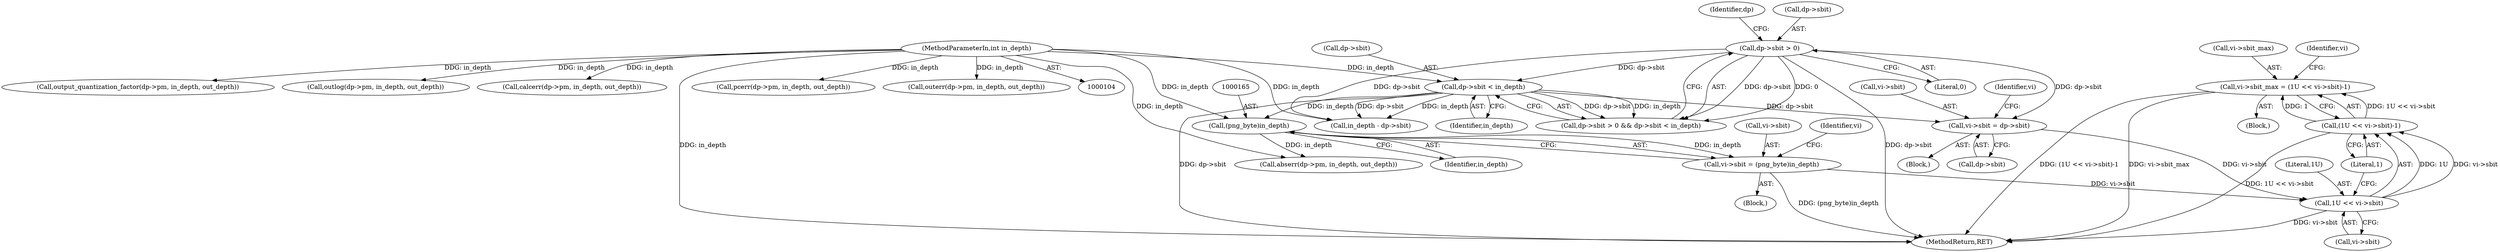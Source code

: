 digraph "0_Android_9d4853418ab2f754c2b63e091c29c5529b8b86ca_92@pointer" {
"1000172" [label="(Call,vi->sbit_max = (1U << vi->sbit)-1)"];
"1000176" [label="(Call,(1U << vi->sbit)-1)"];
"1000177" [label="(Call,1U << vi->sbit)"];
"1000142" [label="(Call,vi->sbit = dp->sbit)"];
"1000131" [label="(Call,dp->sbit > 0)"];
"1000136" [label="(Call,dp->sbit < in_depth)"];
"1000108" [label="(MethodParameterIn,int in_depth)"];
"1000160" [label="(Call,vi->sbit = (png_byte)in_depth)"];
"1000164" [label="(Call,(png_byte)in_depth)"];
"1000274" [label="(Call,output_quantization_factor(dp->pm, in_depth, out_depth))"];
"1000161" [label="(Call,vi->sbit)"];
"1000178" [label="(Literal,1U)"];
"1000143" [label="(Call,vi->sbit)"];
"1000131" [label="(Call,dp->sbit > 0)"];
"1000136" [label="(Call,dp->sbit < in_depth)"];
"1000160" [label="(Call,vi->sbit = (png_byte)in_depth)"];
"1000108" [label="(MethodParameterIn,int in_depth)"];
"1000169" [label="(Identifier,vi)"];
"1000164" [label="(Call,(png_byte)in_depth)"];
"1000182" [label="(Literal,1)"];
"1000166" [label="(Identifier,in_depth)"];
"1000142" [label="(Call,vi->sbit = dp->sbit)"];
"1000153" [label="(Call,in_depth - dp->sbit)"];
"1000297" [label="(Call,outlog(dp->pm, in_depth, out_depth))"];
"1000141" [label="(Block,)"];
"1000135" [label="(Literal,0)"];
"1000110" [label="(Block,)"];
"1000254" [label="(Call,calcerr(dp->pm, in_depth, out_depth))"];
"1000179" [label="(Call,vi->sbit)"];
"1000173" [label="(Call,vi->sbit_max)"];
"1000234" [label="(Call,abserr(dp->pm, in_depth, out_depth))"];
"1000137" [label="(Call,dp->sbit)"];
"1000159" [label="(Block,)"];
"1000176" [label="(Call,(1U << vi->sbit)-1)"];
"1000244" [label="(Call,pcerr(dp->pm, in_depth, out_depth))"];
"1000525" [label="(MethodReturn,RET)"];
"1000140" [label="(Identifier,in_depth)"];
"1000185" [label="(Identifier,vi)"];
"1000138" [label="(Identifier,dp)"];
"1000146" [label="(Call,dp->sbit)"];
"1000264" [label="(Call,outerr(dp->pm, in_depth, out_depth))"];
"1000151" [label="(Identifier,vi)"];
"1000172" [label="(Call,vi->sbit_max = (1U << vi->sbit)-1)"];
"1000177" [label="(Call,1U << vi->sbit)"];
"1000130" [label="(Call,dp->sbit > 0 && dp->sbit < in_depth)"];
"1000132" [label="(Call,dp->sbit)"];
"1000172" -> "1000110"  [label="AST: "];
"1000172" -> "1000176"  [label="CFG: "];
"1000173" -> "1000172"  [label="AST: "];
"1000176" -> "1000172"  [label="AST: "];
"1000185" -> "1000172"  [label="CFG: "];
"1000172" -> "1000525"  [label="DDG: (1U << vi->sbit)-1"];
"1000172" -> "1000525"  [label="DDG: vi->sbit_max"];
"1000176" -> "1000172"  [label="DDG: 1U << vi->sbit"];
"1000176" -> "1000172"  [label="DDG: 1"];
"1000176" -> "1000182"  [label="CFG: "];
"1000177" -> "1000176"  [label="AST: "];
"1000182" -> "1000176"  [label="AST: "];
"1000176" -> "1000525"  [label="DDG: 1U << vi->sbit"];
"1000177" -> "1000176"  [label="DDG: 1U"];
"1000177" -> "1000176"  [label="DDG: vi->sbit"];
"1000177" -> "1000179"  [label="CFG: "];
"1000178" -> "1000177"  [label="AST: "];
"1000179" -> "1000177"  [label="AST: "];
"1000182" -> "1000177"  [label="CFG: "];
"1000177" -> "1000525"  [label="DDG: vi->sbit"];
"1000142" -> "1000177"  [label="DDG: vi->sbit"];
"1000160" -> "1000177"  [label="DDG: vi->sbit"];
"1000142" -> "1000141"  [label="AST: "];
"1000142" -> "1000146"  [label="CFG: "];
"1000143" -> "1000142"  [label="AST: "];
"1000146" -> "1000142"  [label="AST: "];
"1000151" -> "1000142"  [label="CFG: "];
"1000131" -> "1000142"  [label="DDG: dp->sbit"];
"1000136" -> "1000142"  [label="DDG: dp->sbit"];
"1000131" -> "1000130"  [label="AST: "];
"1000131" -> "1000135"  [label="CFG: "];
"1000132" -> "1000131"  [label="AST: "];
"1000135" -> "1000131"  [label="AST: "];
"1000138" -> "1000131"  [label="CFG: "];
"1000130" -> "1000131"  [label="CFG: "];
"1000131" -> "1000525"  [label="DDG: dp->sbit"];
"1000131" -> "1000130"  [label="DDG: dp->sbit"];
"1000131" -> "1000130"  [label="DDG: 0"];
"1000131" -> "1000136"  [label="DDG: dp->sbit"];
"1000131" -> "1000153"  [label="DDG: dp->sbit"];
"1000136" -> "1000130"  [label="AST: "];
"1000136" -> "1000140"  [label="CFG: "];
"1000137" -> "1000136"  [label="AST: "];
"1000140" -> "1000136"  [label="AST: "];
"1000130" -> "1000136"  [label="CFG: "];
"1000136" -> "1000525"  [label="DDG: dp->sbit"];
"1000136" -> "1000130"  [label="DDG: dp->sbit"];
"1000136" -> "1000130"  [label="DDG: in_depth"];
"1000108" -> "1000136"  [label="DDG: in_depth"];
"1000136" -> "1000153"  [label="DDG: in_depth"];
"1000136" -> "1000153"  [label="DDG: dp->sbit"];
"1000136" -> "1000164"  [label="DDG: in_depth"];
"1000108" -> "1000104"  [label="AST: "];
"1000108" -> "1000525"  [label="DDG: in_depth"];
"1000108" -> "1000153"  [label="DDG: in_depth"];
"1000108" -> "1000164"  [label="DDG: in_depth"];
"1000108" -> "1000234"  [label="DDG: in_depth"];
"1000108" -> "1000244"  [label="DDG: in_depth"];
"1000108" -> "1000254"  [label="DDG: in_depth"];
"1000108" -> "1000264"  [label="DDG: in_depth"];
"1000108" -> "1000274"  [label="DDG: in_depth"];
"1000108" -> "1000297"  [label="DDG: in_depth"];
"1000160" -> "1000159"  [label="AST: "];
"1000160" -> "1000164"  [label="CFG: "];
"1000161" -> "1000160"  [label="AST: "];
"1000164" -> "1000160"  [label="AST: "];
"1000169" -> "1000160"  [label="CFG: "];
"1000160" -> "1000525"  [label="DDG: (png_byte)in_depth"];
"1000164" -> "1000160"  [label="DDG: in_depth"];
"1000164" -> "1000166"  [label="CFG: "];
"1000165" -> "1000164"  [label="AST: "];
"1000166" -> "1000164"  [label="AST: "];
"1000164" -> "1000234"  [label="DDG: in_depth"];
}
